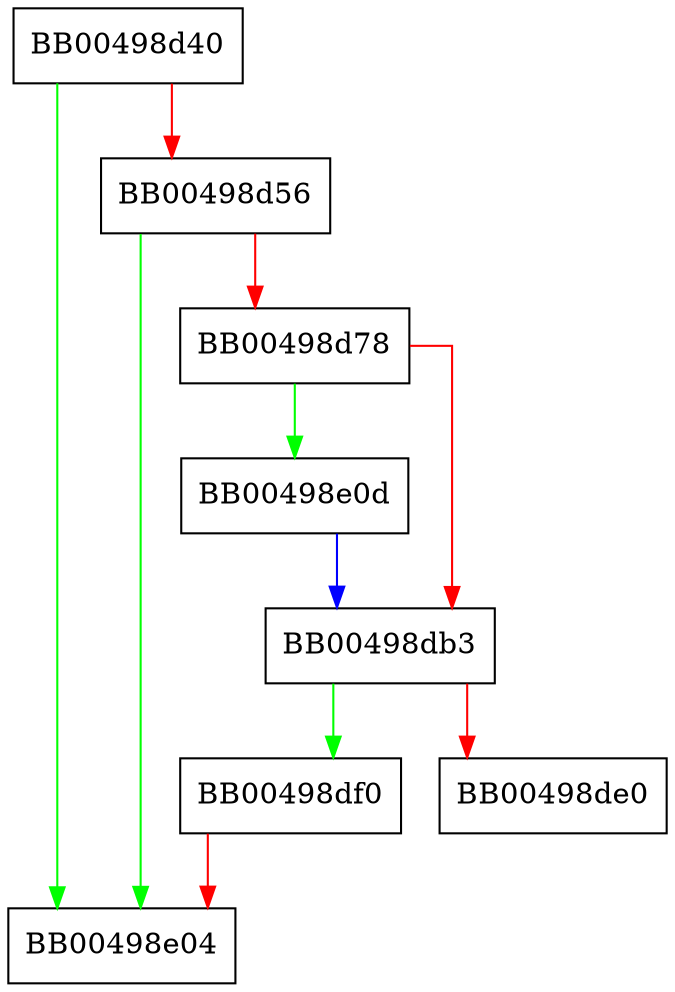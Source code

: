 digraph SSL_SESSION_new {
  node [shape="box"];
  graph [splines=ortho];
  BB00498d40 -> BB00498e04 [color="green"];
  BB00498d40 -> BB00498d56 [color="red"];
  BB00498d56 -> BB00498e04 [color="green"];
  BB00498d56 -> BB00498d78 [color="red"];
  BB00498d78 -> BB00498e0d [color="green"];
  BB00498d78 -> BB00498db3 [color="red"];
  BB00498db3 -> BB00498df0 [color="green"];
  BB00498db3 -> BB00498de0 [color="red"];
  BB00498df0 -> BB00498e04 [color="red"];
  BB00498e0d -> BB00498db3 [color="blue"];
}